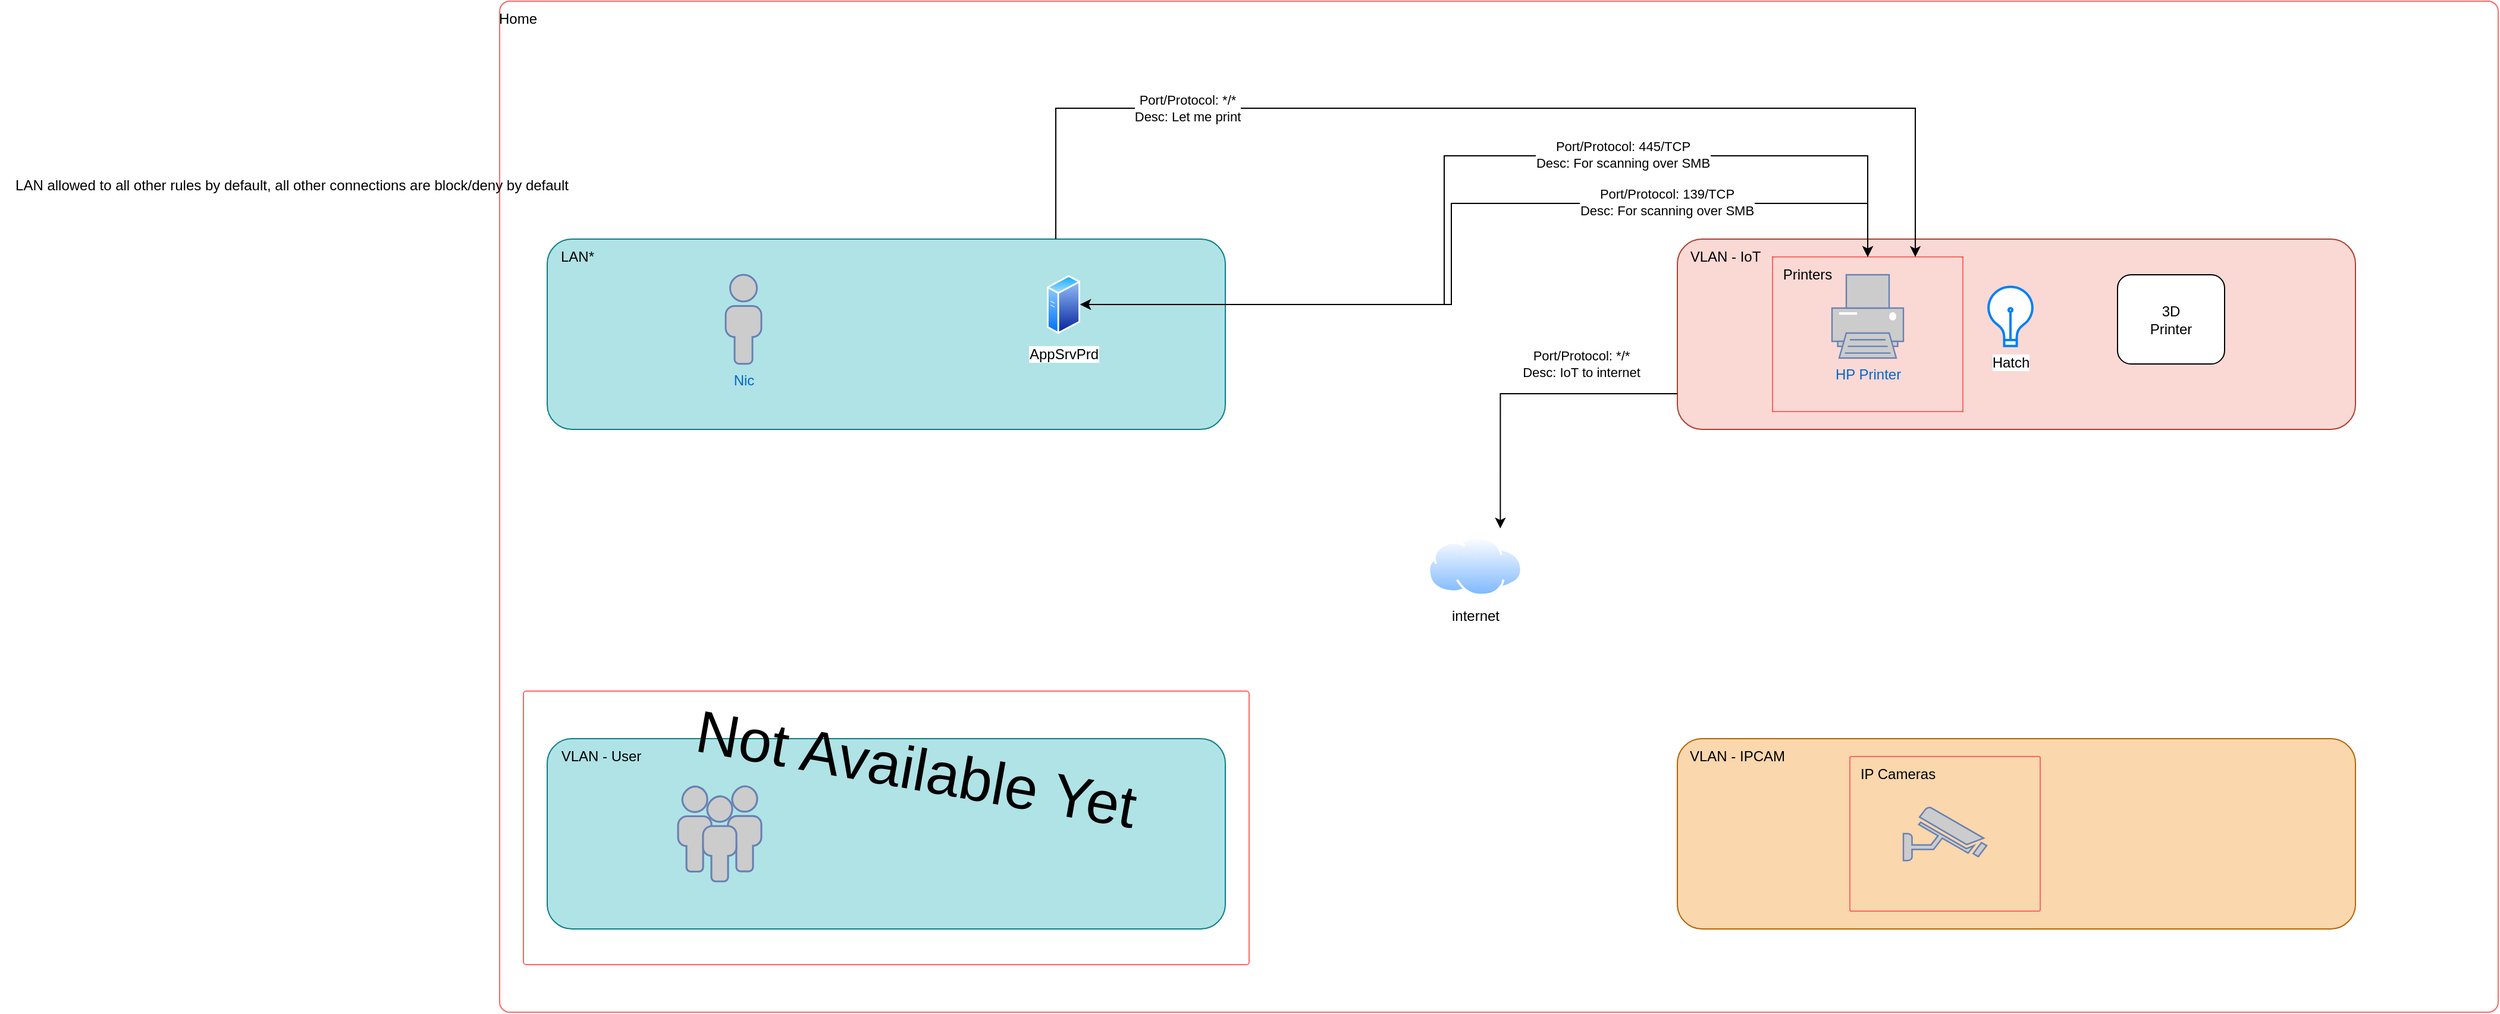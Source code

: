 <mxfile version="24.6.4" type="github" pages="2">
  <diagram name="Firewall" id="c37626ed-c26b-45fb-9056-f9ebc6bb27b6">
    <mxGraphModel dx="3174" dy="1058" grid="1" gridSize="10" guides="1" tooltips="1" connect="1" arrows="1" fold="1" page="1" pageScale="1" pageWidth="1100" pageHeight="850" background="none" math="0" shadow="0">
      <root>
        <mxCell id="0" />
        <mxCell id="1" parent="0" />
        <mxCell id="4pkH0n5TeCM1CugvsYnv-12" value="" style="group;fillColor=none;" vertex="1" connectable="0" parent="1">
          <mxGeometry width="1680" height="850" as="geometry" />
        </mxCell>
        <mxCell id="4pkH0n5TeCM1CugvsYnv-13" value="" style="rounded=1;whiteSpace=wrap;html=1;fillColor=none;arcSize=1;strokeColor=#FF6666;" vertex="1" parent="4pkH0n5TeCM1CugvsYnv-12">
          <mxGeometry width="1680" height="850" as="geometry" />
        </mxCell>
        <mxCell id="4pkH0n5TeCM1CugvsYnv-14" value="Home" style="text;html=1;align=center;verticalAlign=middle;resizable=0;points=[];autosize=1;strokeColor=none;fillColor=none;" vertex="1" parent="4pkH0n5TeCM1CugvsYnv-12">
          <mxGeometry x="-14.737" width="60" height="30" as="geometry" />
        </mxCell>
        <mxCell id="4pkH0n5TeCM1CugvsYnv-3" value="" style="group" vertex="1" connectable="0" parent="1">
          <mxGeometry x="40" y="620" width="570" height="160" as="geometry" />
        </mxCell>
        <mxCell id="4pkH0n5TeCM1CugvsYnv-4" value="" style="rounded=1;whiteSpace=wrap;html=1;fillColor=#b0e3e6;strokeColor=#0e8088;arcSize=13;" vertex="1" parent="4pkH0n5TeCM1CugvsYnv-3">
          <mxGeometry width="570" height="160.0" as="geometry" />
        </mxCell>
        <mxCell id="4pkH0n5TeCM1CugvsYnv-5" value="VLAN - User" style="text;html=1;align=center;verticalAlign=middle;resizable=0;points=[];autosize=1;strokeColor=none;fillColor=none;" vertex="1" parent="4pkH0n5TeCM1CugvsYnv-3">
          <mxGeometry width="90" height="30" as="geometry" />
        </mxCell>
        <mxCell id="4pkH0n5TeCM1CugvsYnv-1" value="" style="fontColor=#0066CC;verticalAlign=top;verticalLabelPosition=bottom;labelPosition=center;align=center;html=1;outlineConnect=0;fillColor=#CCCCCC;strokeColor=#6881B3;gradientColor=none;gradientDirection=north;strokeWidth=2;shape=mxgraph.networks.users;" vertex="1" parent="4pkH0n5TeCM1CugvsYnv-3">
          <mxGeometry x="110" y="40" width="70" height="80" as="geometry" />
        </mxCell>
        <mxCell id="4pkH0n5TeCM1CugvsYnv-6" value="z" style="group" vertex="1" connectable="0" parent="1">
          <mxGeometry x="990" y="200" width="570" height="160" as="geometry" />
        </mxCell>
        <mxCell id="4pkH0n5TeCM1CugvsYnv-7" value="" style="rounded=1;whiteSpace=wrap;html=1;fillColor=#fad9d5;strokeColor=#ae4132;arcSize=13;" vertex="1" parent="4pkH0n5TeCM1CugvsYnv-6">
          <mxGeometry width="570" height="160.0" as="geometry" />
        </mxCell>
        <mxCell id="4pkH0n5TeCM1CugvsYnv-8" value="VLAN - IoT" style="text;html=1;align=center;verticalAlign=middle;resizable=0;points=[];autosize=1;strokeColor=none;fillColor=none;" vertex="1" parent="4pkH0n5TeCM1CugvsYnv-6">
          <mxGeometry width="80" height="30" as="geometry" />
        </mxCell>
        <mxCell id="4pkH0n5TeCM1CugvsYnv-16" value="HP Printer" style="fontColor=#0066CC;verticalAlign=top;verticalLabelPosition=bottom;labelPosition=center;align=center;html=1;outlineConnect=0;fillColor=#CCCCCC;strokeColor=#6881B3;gradientColor=none;gradientDirection=north;strokeWidth=2;shape=mxgraph.networks.printer;" vertex="1" parent="4pkH0n5TeCM1CugvsYnv-6">
          <mxGeometry x="130" y="30" width="60" height="70" as="geometry" />
        </mxCell>
        <mxCell id="4pkH0n5TeCM1CugvsYnv-17" value="Hatch" style="html=1;verticalLabelPosition=bottom;align=center;labelBackgroundColor=#ffffff;verticalAlign=top;strokeWidth=2;strokeColor=#0080F0;shadow=0;dashed=0;shape=mxgraph.ios7.icons.lightbulb;" vertex="1" parent="4pkH0n5TeCM1CugvsYnv-6">
          <mxGeometry x="260" y="40.08" width="40" height="49.85" as="geometry" />
        </mxCell>
        <mxCell id="4pkH0n5TeCM1CugvsYnv-18" value="&lt;div&gt;3D&lt;/div&gt;&lt;div&gt;Printer&lt;br&gt;&lt;/div&gt;" style="rounded=1;whiteSpace=wrap;html=1;" vertex="1" parent="4pkH0n5TeCM1CugvsYnv-6">
          <mxGeometry x="370" y="30" width="90" height="75" as="geometry" />
        </mxCell>
        <mxCell id="4pkH0n5TeCM1CugvsYnv-25" value="" style="group;fillColor=none;strokeColor=#b46504;" vertex="1" connectable="0" parent="4pkH0n5TeCM1CugvsYnv-6">
          <mxGeometry x="80" y="15" width="160" height="130" as="geometry" />
        </mxCell>
        <mxCell id="4pkH0n5TeCM1CugvsYnv-26" value="" style="rounded=1;whiteSpace=wrap;html=1;fillColor=none;arcSize=1;strokeColor=#FF6666;" vertex="1" parent="4pkH0n5TeCM1CugvsYnv-25">
          <mxGeometry width="160" height="130" as="geometry" />
        </mxCell>
        <mxCell id="4pkH0n5TeCM1CugvsYnv-27" value="Printers" style="text;html=1;align=center;verticalAlign=middle;resizable=0;points=[];autosize=1;strokeColor=none;fillColor=none;" vertex="1" parent="4pkH0n5TeCM1CugvsYnv-25">
          <mxGeometry x="-1.404" width="60" height="30" as="geometry" />
        </mxCell>
        <mxCell id="4pkH0n5TeCM1CugvsYnv-9" value="" style="group" vertex="1" connectable="0" parent="1">
          <mxGeometry x="990" y="620" width="570" height="160" as="geometry" />
        </mxCell>
        <mxCell id="4pkH0n5TeCM1CugvsYnv-10" value="" style="rounded=1;whiteSpace=wrap;html=1;fillColor=#fad7ac;strokeColor=#b46504;arcSize=13;" vertex="1" parent="4pkH0n5TeCM1CugvsYnv-9">
          <mxGeometry width="570" height="160.0" as="geometry" />
        </mxCell>
        <mxCell id="4pkH0n5TeCM1CugvsYnv-11" value="VLAN - IPCAM" style="text;html=1;align=center;verticalAlign=middle;resizable=0;points=[];autosize=1;strokeColor=none;fillColor=none;" vertex="1" parent="4pkH0n5TeCM1CugvsYnv-9">
          <mxGeometry width="100" height="30" as="geometry" />
        </mxCell>
        <mxCell id="4pkH0n5TeCM1CugvsYnv-15" value="" style="fontColor=#0066CC;verticalAlign=top;verticalLabelPosition=bottom;labelPosition=center;align=center;html=1;outlineConnect=0;fillColor=#CCCCCC;strokeColor=#6881B3;gradientColor=none;gradientDirection=north;strokeWidth=2;shape=mxgraph.networks.security_camera;" vertex="1" parent="4pkH0n5TeCM1CugvsYnv-9">
          <mxGeometry x="190" y="57.5" width="70" height="45" as="geometry" />
        </mxCell>
        <mxCell id="4pkH0n5TeCM1CugvsYnv-51" value="" style="rounded=1;whiteSpace=wrap;html=1;fillColor=none;arcSize=1;strokeColor=#FF6666;" vertex="1" parent="4pkH0n5TeCM1CugvsYnv-9">
          <mxGeometry x="145" y="15" width="160" height="130" as="geometry" />
        </mxCell>
        <mxCell id="4pkH0n5TeCM1CugvsYnv-52" value="IP Cameras" style="text;html=1;align=center;verticalAlign=middle;resizable=0;points=[];autosize=1;strokeColor=none;fillColor=none;" vertex="1" parent="4pkH0n5TeCM1CugvsYnv-9">
          <mxGeometry x="139.996" y="15" width="90" height="30" as="geometry" />
        </mxCell>
        <mxCell id="Taq88KEqufd_rW_u-Mmz-4" value="" style="group" vertex="1" connectable="0" parent="1">
          <mxGeometry x="40" y="200" width="570" height="160" as="geometry" />
        </mxCell>
        <mxCell id="Taq88KEqufd_rW_u-Mmz-2" value="" style="rounded=1;whiteSpace=wrap;html=1;fillColor=#b0e3e6;strokeColor=#0e8088;arcSize=13;" vertex="1" parent="Taq88KEqufd_rW_u-Mmz-4">
          <mxGeometry width="570" height="160.0" as="geometry" />
        </mxCell>
        <mxCell id="Taq88KEqufd_rW_u-Mmz-3" value="LAN*" style="text;html=1;align=center;verticalAlign=middle;resizable=0;points=[];autosize=1;strokeColor=none;fillColor=none;" vertex="1" parent="Taq88KEqufd_rW_u-Mmz-4">
          <mxGeometry width="50" height="30" as="geometry" />
        </mxCell>
        <mxCell id="4pkH0n5TeCM1CugvsYnv-43" value="AppSrvPrd" style="image;aspect=fixed;perimeter=ellipsePerimeter;html=1;align=center;shadow=0;dashed=0;spacingTop=3;image=img/lib/active_directory/generic_server.svg;" vertex="1" parent="Taq88KEqufd_rW_u-Mmz-4">
          <mxGeometry x="420" y="30" width="28.0" height="50" as="geometry" />
        </mxCell>
        <mxCell id="4pkH0n5TeCM1CugvsYnv-2" value="Nic" style="fontColor=#0066CC;verticalAlign=top;verticalLabelPosition=bottom;labelPosition=center;align=center;html=1;outlineConnect=0;fillColor=#CCCCCC;strokeColor=#6881B3;gradientColor=none;gradientDirection=north;strokeWidth=2;shape=mxgraph.networks.user_male;" vertex="1" parent="Taq88KEqufd_rW_u-Mmz-4">
          <mxGeometry x="150" y="30" width="30" height="74.84" as="geometry" />
        </mxCell>
        <mxCell id="4pkH0n5TeCM1CugvsYnv-19" value="" style="group;fillColor=none;" vertex="1" connectable="0" parent="1">
          <mxGeometry x="20" y="580" width="610" height="230" as="geometry" />
        </mxCell>
        <mxCell id="4pkH0n5TeCM1CugvsYnv-20" value="" style="rounded=1;whiteSpace=wrap;html=1;fillColor=none;arcSize=1;strokeColor=#FF6666;" vertex="1" parent="4pkH0n5TeCM1CugvsYnv-19">
          <mxGeometry width="610" height="230" as="geometry" />
        </mxCell>
        <mxCell id="4pkH0n5TeCM1CugvsYnv-21" value="Not Available Yet" style="text;html=1;align=center;verticalAlign=middle;resizable=0;points=[];autosize=1;strokeColor=none;fillColor=none;rotation=10;fontSize=50;" vertex="1" parent="4pkH0n5TeCM1CugvsYnv-19">
          <mxGeometry x="129.999" y="30" width="400" height="70" as="geometry" />
        </mxCell>
        <mxCell id="4pkH0n5TeCM1CugvsYnv-29" value="internet" style="image;aspect=fixed;perimeter=ellipsePerimeter;html=1;align=center;shadow=0;dashed=0;spacingTop=3;image=img/lib/active_directory/internet_cloud.svg;" vertex="1" parent="1">
          <mxGeometry x="780.31" y="450" width="79.37" height="50" as="geometry" />
        </mxCell>
        <mxCell id="4pkH0n5TeCM1CugvsYnv-34" style="edgeStyle=orthogonalEdgeStyle;rounded=0;orthogonalLoop=1;jettySize=auto;html=1;entryX=0.767;entryY=-0.135;entryDx=0;entryDy=0;entryPerimeter=0;" edge="1" parent="1" source="4pkH0n5TeCM1CugvsYnv-7" target="4pkH0n5TeCM1CugvsYnv-29">
          <mxGeometry relative="1" as="geometry">
            <Array as="points">
              <mxPoint x="841" y="330" />
            </Array>
          </mxGeometry>
        </mxCell>
        <mxCell id="4pkH0n5TeCM1CugvsYnv-35" value="&lt;div&gt;Port/Protocol: */*&lt;/div&gt;&lt;div&gt;Desc: IoT to internet&lt;br&gt;&lt;/div&gt;" style="edgeLabel;html=1;align=center;verticalAlign=middle;resizable=0;points=[];" vertex="1" connectable="0" parent="4pkH0n5TeCM1CugvsYnv-34">
          <mxGeometry x="-0.25" relative="1" as="geometry">
            <mxPoint x="17" y="-25" as="offset" />
          </mxGeometry>
        </mxCell>
        <mxCell id="4pkH0n5TeCM1CugvsYnv-36" value="LAN allowed to all other rules by default, all other connections are block/deny by default" style="text;html=1;align=center;verticalAlign=middle;resizable=0;points=[];autosize=1;strokeColor=none;fillColor=none;" vertex="1" parent="1">
          <mxGeometry x="-420" y="140" width="490" height="30" as="geometry" />
        </mxCell>
        <mxCell id="4pkH0n5TeCM1CugvsYnv-41" style="edgeStyle=orthogonalEdgeStyle;rounded=0;orthogonalLoop=1;jettySize=auto;html=1;exitX=0.5;exitY=0;exitDx=0;exitDy=0;entryX=1;entryY=0.5;entryDx=0;entryDy=0;endArrow=classic;endFill=1;startArrow=classic;startFill=1;" edge="1" parent="1" source="4pkH0n5TeCM1CugvsYnv-26" target="4pkH0n5TeCM1CugvsYnv-43">
          <mxGeometry relative="1" as="geometry">
            <Array as="points">
              <mxPoint x="1150" y="130" />
              <mxPoint x="794" y="130" />
              <mxPoint x="794" y="255" />
            </Array>
          </mxGeometry>
        </mxCell>
        <mxCell id="4pkH0n5TeCM1CugvsYnv-42" value="&lt;div&gt;Port/Protocol: 445/TCP&lt;/div&gt;&lt;div&gt;Desc: For scanning over SMB&lt;br&gt;&lt;/div&gt;" style="edgeLabel;html=1;align=center;verticalAlign=middle;resizable=0;points=[];" vertex="1" connectable="0" parent="4pkH0n5TeCM1CugvsYnv-41">
          <mxGeometry x="-0.333" y="-1" relative="1" as="geometry">
            <mxPoint as="offset" />
          </mxGeometry>
        </mxCell>
        <mxCell id="4pkH0n5TeCM1CugvsYnv-44" style="edgeStyle=orthogonalEdgeStyle;rounded=0;orthogonalLoop=1;jettySize=auto;html=1;entryX=1;entryY=0.5;entryDx=0;entryDy=0;endArrow=classic;endFill=1;startArrow=classic;startFill=1;exitX=0.5;exitY=0;exitDx=0;exitDy=0;" edge="1" parent="1" source="4pkH0n5TeCM1CugvsYnv-26" target="4pkH0n5TeCM1CugvsYnv-43">
          <mxGeometry relative="1" as="geometry">
            <mxPoint x="1090" y="115" as="sourcePoint" />
            <Array as="points">
              <mxPoint x="1150" y="170" />
              <mxPoint x="800" y="170" />
              <mxPoint x="800" y="255" />
            </Array>
          </mxGeometry>
        </mxCell>
        <mxCell id="4pkH0n5TeCM1CugvsYnv-45" value="&lt;div&gt;Port/Protocol: 139/TCP&lt;/div&gt;&lt;div&gt;Desc: For scanning over SMB&lt;br&gt;&lt;/div&gt;" style="edgeLabel;html=1;align=center;verticalAlign=middle;resizable=0;points=[];" vertex="1" connectable="0" parent="4pkH0n5TeCM1CugvsYnv-44">
          <mxGeometry x="-0.459" y="-1" relative="1" as="geometry">
            <mxPoint as="offset" />
          </mxGeometry>
        </mxCell>
        <mxCell id="4pkH0n5TeCM1CugvsYnv-46" style="edgeStyle=orthogonalEdgeStyle;rounded=0;orthogonalLoop=1;jettySize=auto;html=1;exitX=0.75;exitY=0;exitDx=0;exitDy=0;entryX=0.75;entryY=0;entryDx=0;entryDy=0;" edge="1" parent="1" source="Taq88KEqufd_rW_u-Mmz-2" target="4pkH0n5TeCM1CugvsYnv-26">
          <mxGeometry relative="1" as="geometry">
            <Array as="points">
              <mxPoint x="468" y="90" />
              <mxPoint x="1190" y="90" />
            </Array>
          </mxGeometry>
        </mxCell>
        <mxCell id="4pkH0n5TeCM1CugvsYnv-47" value="&lt;div&gt;Port/Protocol: */*&lt;/div&gt;&lt;div&gt;Desc: Let me print&lt;br&gt;&lt;/div&gt;" style="edgeLabel;html=1;align=center;verticalAlign=middle;resizable=0;points=[];" vertex="1" connectable="0" parent="4pkH0n5TeCM1CugvsYnv-46">
          <mxGeometry x="-0.539" relative="1" as="geometry">
            <mxPoint as="offset" />
          </mxGeometry>
        </mxCell>
      </root>
    </mxGraphModel>
  </diagram>
  <diagram id="gnOOa1OR_t_HMNJYe0At" name="Applications">
    <mxGraphModel dx="2074" dy="1058" grid="1" gridSize="10" guides="1" tooltips="1" connect="1" arrows="1" fold="1" page="1" pageScale="1" pageWidth="850" pageHeight="1100" math="0" shadow="0">
      <root>
        <mxCell id="0" />
        <mxCell id="1" parent="0" />
      </root>
    </mxGraphModel>
  </diagram>
</mxfile>

